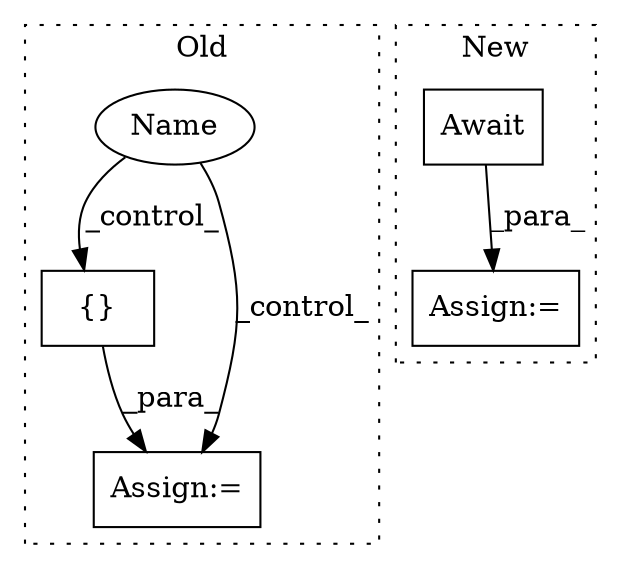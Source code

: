 digraph G {
subgraph cluster0 {
1 [label="{}" a="59" s="2408,2408" l="2,1" shape="box"];
3 [label="Assign:=" a="68" s="2405" l="3" shape="box"];
4 [label="Name" a="87" s="2365" l="5" shape="ellipse"];
label = "Old";
style="dotted";
}
subgraph cluster1 {
2 [label="Await" a="70" s="3083" l="6" shape="box"];
5 [label="Assign:=" a="68" s="3080" l="3" shape="box"];
label = "New";
style="dotted";
}
1 -> 3 [label="_para_"];
2 -> 5 [label="_para_"];
4 -> 1 [label="_control_"];
4 -> 3 [label="_control_"];
}